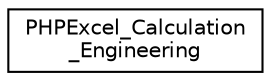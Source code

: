 digraph "Иерархия классов. Графический вид."
{
  edge [fontname="Helvetica",fontsize="10",labelfontname="Helvetica",labelfontsize="10"];
  node [fontname="Helvetica",fontsize="10",shape=record];
  rankdir="LR";
  Node0 [label="PHPExcel_Calculation\l_Engineering",height=0.2,width=0.4,color="black", fillcolor="white", style="filled",URL="$class_p_h_p_excel___calculation___engineering.html"];
}
